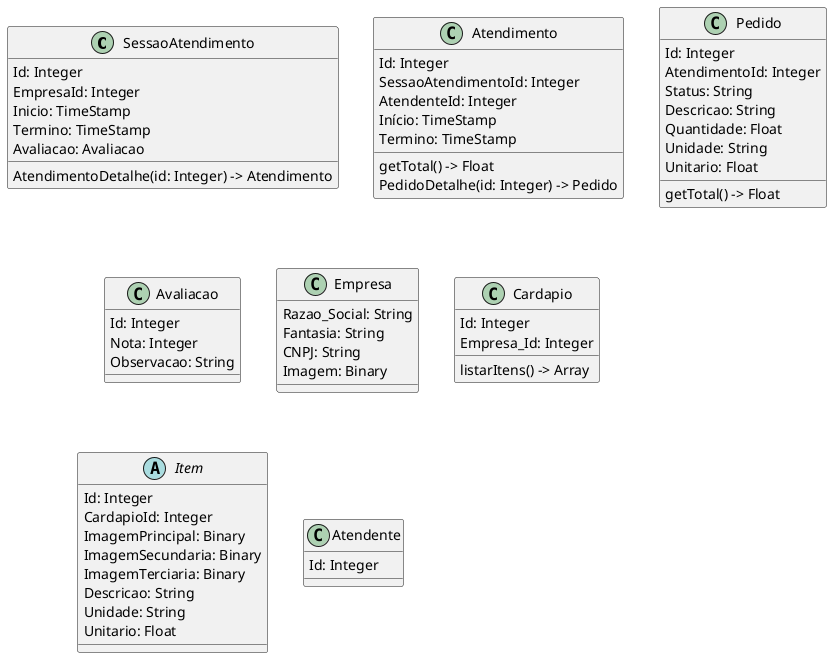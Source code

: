 @startuml classAtendimento
class SessaoAtendimento {
    Id: Integer
    EmpresaId: Integer
    Inicio: TimeStamp
    Termino: TimeStamp
    Avaliacao: Avaliacao
    AtendimentoDetalhe(id: Integer) -> Atendimento
}
class Atendimento {
    Id: Integer
    SessaoAtendimentoId: Integer 
    AtendenteId: Integer
    Início: TimeStamp
    Termino: TimeStamp
    getTotal() -> Float
    PedidoDetalhe(id: Integer) -> Pedido
}

class Pedido {
    Id: Integer
    AtendimentoId: Integer
    Status: String
    Descricao: String
    Quantidade: Float
    Unidade: String
    Unitario: Float
    getTotal() -> Float
}

class Avaliacao {
    Id: Integer
    Nota: Integer
    Observacao: String
}

class Empresa {
    Razao_Social: String
    Fantasia: String
    CNPJ: String
    Imagem: Binary
}
class Cardapio {
    Id: Integer
    Empresa_Id: Integer
    listarItens() -> Array
}
abstract class Item {
    Id: Integer
    CardapioId: Integer
    ImagemPrincipal: Binary
    ImagemSecundaria: Binary
    ImagemTerciaria: Binary
    Descricao: String
    Unidade: String
    Unitario: Float
}
class Atendente {
    Id: Integer
        
}
@enduml